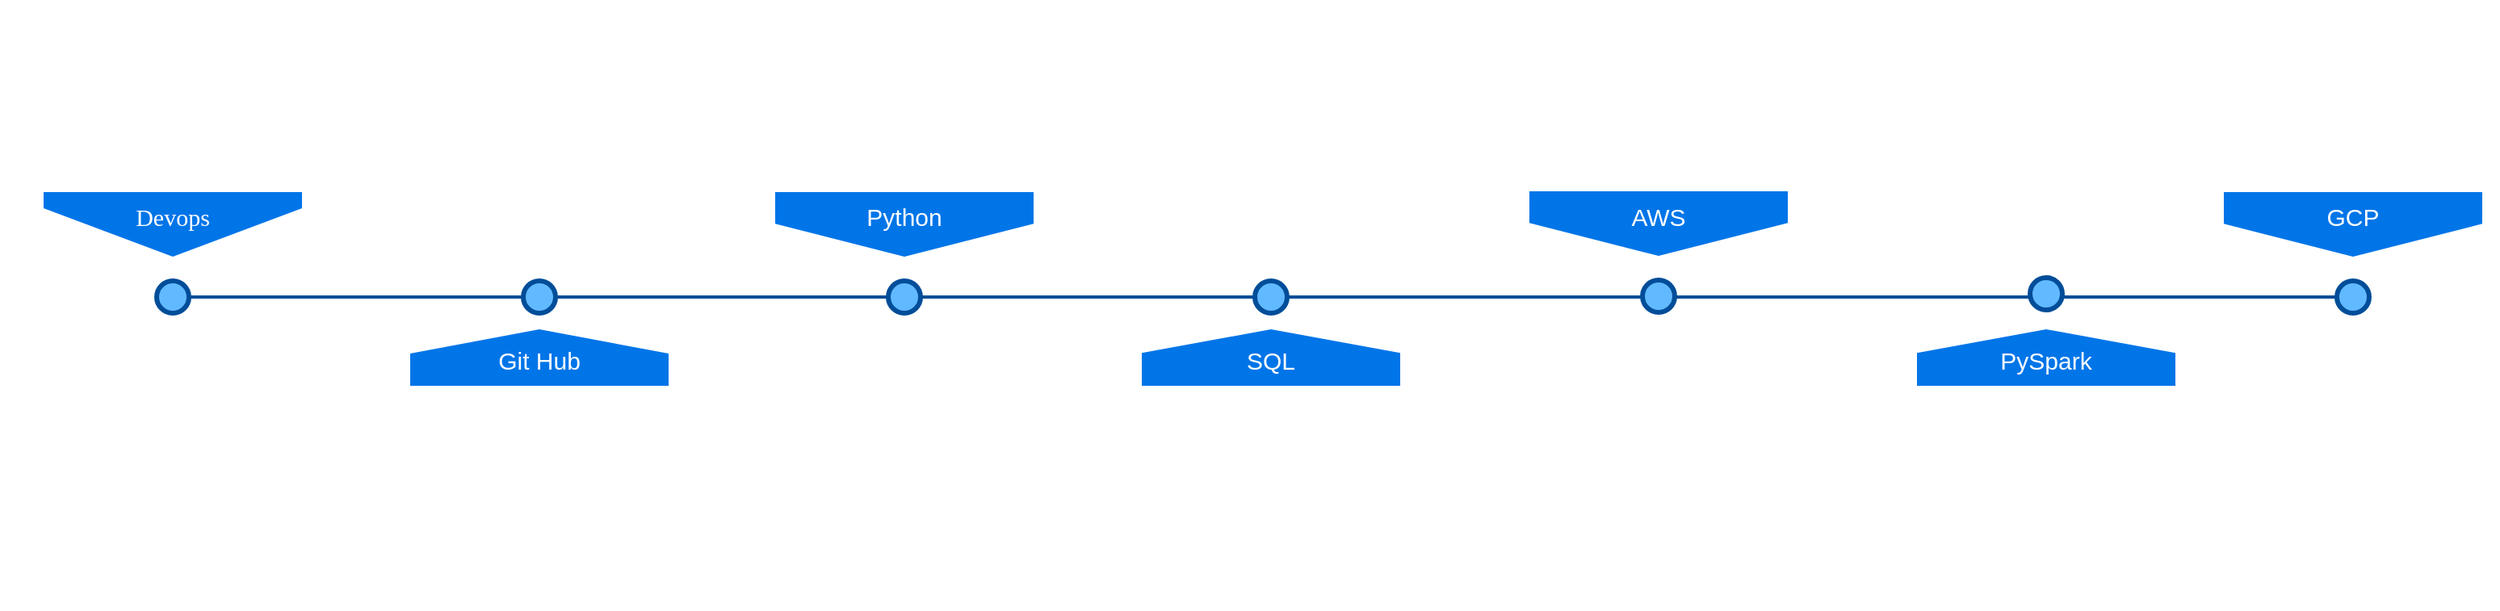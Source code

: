 <mxfile version="20.6.0" type="github">
  <diagram name="Page-1" id="82e54ff1-d628-8f03-85c4-9753963a91cd">
    <mxGraphModel dx="1887" dy="929" grid="1" gridSize="10" guides="1" tooltips="1" connect="1" arrows="1" fold="1" page="1" pageScale="1" pageWidth="1100" pageHeight="850" background="none" math="0" shadow="0">
      <root>
        <mxCell id="0" />
        <mxCell id="1" parent="0" />
        <mxCell id="4ec97bd9e5d20128-1" value="" style="line;strokeWidth=2;html=1;fillColor=none;fontSize=28;fontColor=#004D99;strokeColor=#004D99;" parent="1" vertex="1">
          <mxGeometry x="200" y="400" width="1360" height="10" as="geometry" />
        </mxCell>
        <mxCell id="4ec97bd9e5d20128-5" value="Devops" style="shape=offPageConnector;whiteSpace=wrap;html=1;fillColor=#0075E8;fontSize=15;fontColor=#FFFFFF;size=0.75;verticalAlign=top;strokeColor=none;fontFamily=Verdana;" parent="1" vertex="1">
          <mxGeometry x="120" y="340" width="160" height="40" as="geometry" />
        </mxCell>
        <mxCell id="4ec97bd9e5d20128-6" value="Python" style="shape=offPageConnector;whiteSpace=wrap;html=1;fillColor=#0075E8;fontSize=15;fontColor=#FFFFFF;size=0.509;verticalAlign=top;strokeColor=none;" parent="1" vertex="1">
          <mxGeometry x="573" y="340" width="160" height="40" as="geometry" />
        </mxCell>
        <mxCell id="4ec97bd9e5d20128-7" value="Git Hub" style="shape=offPageConnector;whiteSpace=wrap;html=1;fillColor=#0075E8;fontSize=15;fontColor=#FFFFFF;size=0.429;flipV=1;verticalAlign=bottom;strokeColor=none;spacingBottom=4;" parent="1" vertex="1">
          <mxGeometry x="347" y="425" width="160" height="35" as="geometry" />
        </mxCell>
        <mxCell id="4ec97bd9e5d20128-8" value="SQL" style="shape=offPageConnector;whiteSpace=wrap;html=1;fillColor=#0075E8;fontSize=15;fontColor=#FFFFFF;size=0.418;flipV=1;verticalAlign=bottom;strokeColor=none;spacingBottom=4;" parent="1" vertex="1">
          <mxGeometry x="800" y="425" width="160" height="35" as="geometry" />
        </mxCell>
        <mxCell id="4ec97bd9e5d20128-9" value="" style="ellipse;whiteSpace=wrap;html=1;fillColor=#61BAFF;fontSize=28;fontColor=#004D99;strokeWidth=3;strokeColor=#004D99;" parent="1" vertex="1">
          <mxGeometry x="190" y="395" width="20" height="20" as="geometry" />
        </mxCell>
        <mxCell id="4ec97bd9e5d20128-10" value="" style="ellipse;whiteSpace=wrap;html=1;fillColor=#61BAFF;fontSize=28;fontColor=#004D99;strokeWidth=3;strokeColor=#004D99;" parent="1" vertex="1">
          <mxGeometry x="417" y="395" width="20" height="20" as="geometry" />
        </mxCell>
        <mxCell id="4ec97bd9e5d20128-11" value="" style="ellipse;whiteSpace=wrap;html=1;fillColor=#61BAFF;fontSize=28;fontColor=#004D99;strokeWidth=3;strokeColor=#004D99;" parent="1" vertex="1">
          <mxGeometry x="643" y="395" width="20" height="20" as="geometry" />
        </mxCell>
        <mxCell id="4ec97bd9e5d20128-13" value="" style="ellipse;whiteSpace=wrap;html=1;fillColor=#61BAFF;fontSize=28;fontColor=#004D99;strokeWidth=3;strokeColor=#004D99;" parent="1" vertex="1">
          <mxGeometry x="870" y="395" width="20" height="20" as="geometry" />
        </mxCell>
        <mxCell id="EiRdgJWdT1mEcUDi2YDn-1" value="" style="shape=image;verticalLabelPosition=bottom;labelBackgroundColor=default;verticalAlign=top;aspect=fixed;imageAspect=0;image=https://marvel-b1-cdn.bc0a.com/f00000000236551/dt-cdn.net/wp-content/uploads/2021/07/13429_ILL_DevOpsLoop.png;" vertex="1" parent="1">
          <mxGeometry x="93" y="221.67" width="210" height="118.33" as="geometry" />
        </mxCell>
        <mxCell id="EiRdgJWdT1mEcUDi2YDn-2" value="" style="shape=image;html=1;verticalAlign=top;verticalLabelPosition=bottom;labelBackgroundColor=#ffffff;imageAspect=0;aspect=fixed;image=https://cdn1.iconfinder.com/data/icons/picons-social/57/github-128.png" vertex="1" parent="1">
          <mxGeometry x="363" y="470" width="128" height="128" as="geometry" />
        </mxCell>
        <mxCell id="EiRdgJWdT1mEcUDi2YDn-3" value="" style="shape=image;html=1;verticalAlign=top;verticalLabelPosition=bottom;labelBackgroundColor=#ffffff;imageAspect=0;aspect=fixed;image=https://cdn0.iconfinder.com/data/icons/long-shadow-web-icons/512/python-128.png" vertex="1" parent="1">
          <mxGeometry x="590" y="226.84" width="108" height="108" as="geometry" />
        </mxCell>
        <mxCell id="EiRdgJWdT1mEcUDi2YDn-5" value="" style="shape=image;verticalLabelPosition=bottom;labelBackgroundColor=default;verticalAlign=top;aspect=fixed;imageAspect=0;image=https://miro.medium.com/max/361/1*WzqoTtRUpmJR26dzlKdIwg.png;" vertex="1" parent="1">
          <mxGeometry x="830" y="470" width="110.5" height="122.44" as="geometry" />
        </mxCell>
        <mxCell id="EiRdgJWdT1mEcUDi2YDn-6" value="&lt;span&gt;PySpark&lt;/span&gt;" style="shape=offPageConnector;whiteSpace=wrap;html=1;fillColor=#0075E8;fontSize=15;fontColor=#FFFFFF;size=0.418;flipV=1;verticalAlign=bottom;strokeColor=none;spacingBottom=4;" vertex="1" parent="1">
          <mxGeometry x="1280" y="425" width="160" height="35" as="geometry" />
        </mxCell>
        <mxCell id="EiRdgJWdT1mEcUDi2YDn-7" value="" style="ellipse;whiteSpace=wrap;html=1;fillColor=#61BAFF;fontSize=28;fontColor=#004D99;strokeWidth=3;strokeColor=#004D99;" vertex="1" parent="1">
          <mxGeometry x="1350" y="393" width="20" height="20" as="geometry" />
        </mxCell>
        <mxCell id="EiRdgJWdT1mEcUDi2YDn-10" value="&lt;span&gt;AWS&lt;/span&gt;" style="shape=offPageConnector;whiteSpace=wrap;html=1;fillColor=#0075E8;fontSize=15;fontColor=#FFFFFF;size=0.509;verticalAlign=top;strokeColor=none;" vertex="1" parent="1">
          <mxGeometry x="1040" y="339.5" width="160" height="40" as="geometry" />
        </mxCell>
        <mxCell id="EiRdgJWdT1mEcUDi2YDn-11" value="" style="ellipse;whiteSpace=wrap;html=1;fillColor=#61BAFF;fontSize=28;fontColor=#004D99;strokeWidth=3;strokeColor=#004D99;" vertex="1" parent="1">
          <mxGeometry x="1110" y="394.5" width="20" height="20" as="geometry" />
        </mxCell>
        <mxCell id="EiRdgJWdT1mEcUDi2YDn-17" value="" style="shape=image;verticalLabelPosition=bottom;labelBackgroundColor=default;verticalAlign=top;aspect=fixed;imageAspect=0;image=https://pimages.toolbox.com/wp-content/uploads/2022/04/26162218/AWS.png;" vertex="1" parent="1">
          <mxGeometry x="1065" y="234.83" width="110" height="92.02" as="geometry" />
        </mxCell>
        <mxCell id="EiRdgJWdT1mEcUDi2YDn-20" value="" style="shape=image;verticalLabelPosition=bottom;labelBackgroundColor=default;verticalAlign=top;aspect=fixed;imageAspect=0;image=https://miro.medium.com/max/800/0*UAHrTkb_Vd5jrIAq.jpg;" vertex="1" parent="1">
          <mxGeometry x="1280" y="480" width="159.72" height="90" as="geometry" />
        </mxCell>
        <mxCell id="EiRdgJWdT1mEcUDi2YDn-21" value="" style="shape=image;verticalLabelPosition=bottom;labelBackgroundColor=default;verticalAlign=top;aspect=fixed;imageAspect=0;image=https://cloud.google.com/_static/cloud/images/social-icon-google-cloud-1200-630.png;" vertex="1" parent="1">
          <mxGeometry x="1460" y="245.0" width="180" height="94.5" as="geometry" />
        </mxCell>
        <mxCell id="EiRdgJWdT1mEcUDi2YDn-22" value="&lt;span&gt;GCP&lt;/span&gt;" style="shape=offPageConnector;whiteSpace=wrap;html=1;fillColor=#0075E8;fontSize=15;fontColor=#FFFFFF;size=0.509;verticalAlign=top;strokeColor=none;" vertex="1" parent="1">
          <mxGeometry x="1470" y="340" width="160" height="40" as="geometry" />
        </mxCell>
        <mxCell id="EiRdgJWdT1mEcUDi2YDn-23" value="" style="ellipse;whiteSpace=wrap;html=1;fillColor=#61BAFF;fontSize=28;fontColor=#004D99;strokeWidth=3;strokeColor=#004D99;" vertex="1" parent="1">
          <mxGeometry x="1540" y="395" width="20" height="20" as="geometry" />
        </mxCell>
      </root>
    </mxGraphModel>
  </diagram>
</mxfile>
